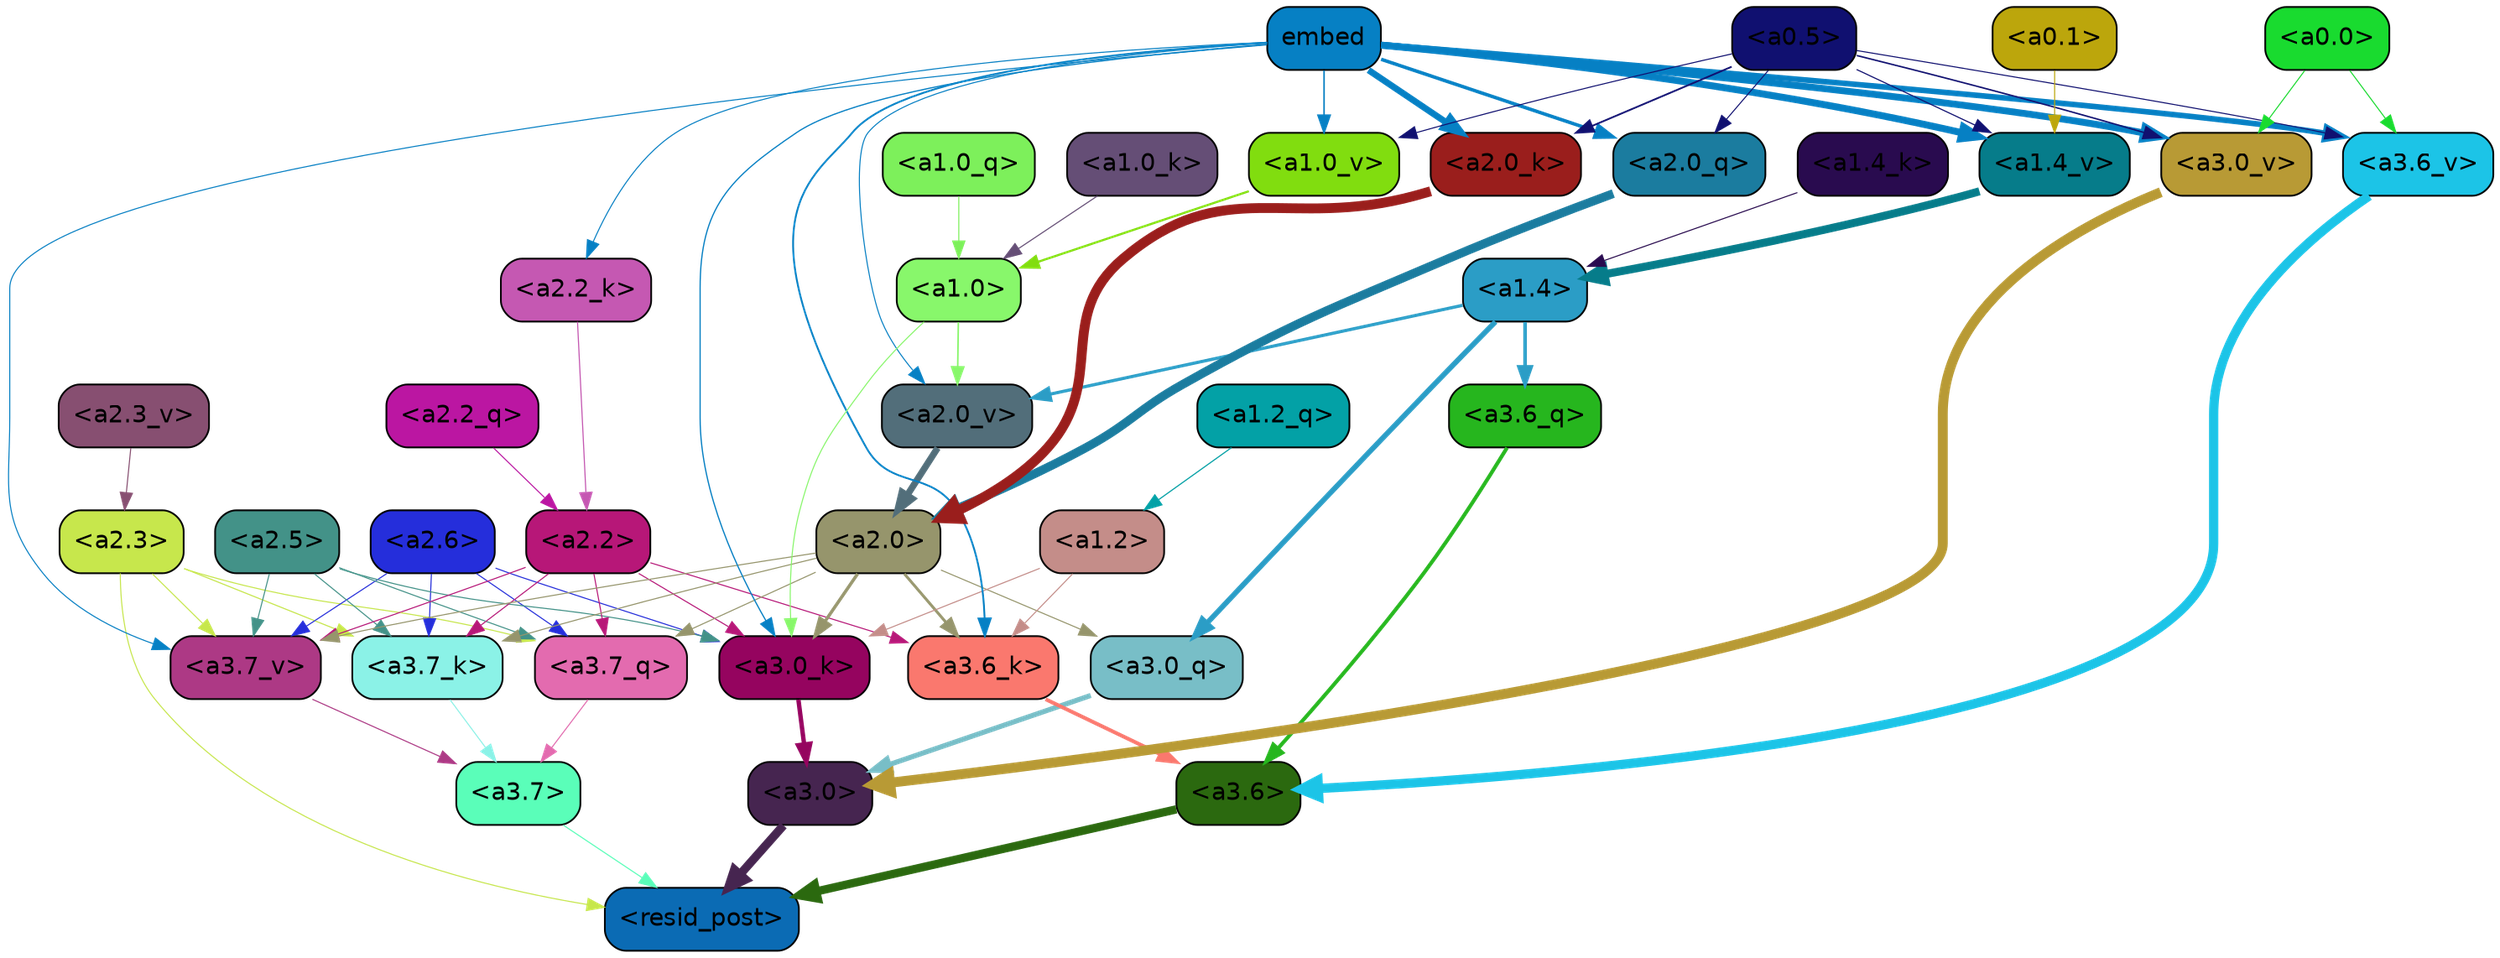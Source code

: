 strict digraph "" {
	graph [bgcolor=transparent,
		layout=dot,
		overlap=false,
		splines=true
	];
	"<a3.7>"	[color=black,
		fillcolor="#5afeb9",
		fontname=Helvetica,
		shape=box,
		style="filled, rounded"];
	"<resid_post>"	[color=black,
		fillcolor="#0b6bb4",
		fontname=Helvetica,
		shape=box,
		style="filled, rounded"];
	"<a3.7>" -> "<resid_post>"	[color="#5afeb9",
		penwidth=0.6];
	"<a3.6>"	[color=black,
		fillcolor="#2b690f",
		fontname=Helvetica,
		shape=box,
		style="filled, rounded"];
	"<a3.6>" -> "<resid_post>"	[color="#2b690f",
		penwidth=4.751592040061951];
	"<a3.0>"	[color=black,
		fillcolor="#462550",
		fontname=Helvetica,
		shape=box,
		style="filled, rounded"];
	"<a3.0>" -> "<resid_post>"	[color="#462550",
		penwidth=4.904066681861877];
	"<a2.3>"	[color=black,
		fillcolor="#c7e74c",
		fontname=Helvetica,
		shape=box,
		style="filled, rounded"];
	"<a2.3>" -> "<resid_post>"	[color="#c7e74c",
		penwidth=0.6];
	"<a3.7_q>"	[color=black,
		fillcolor="#e36baf",
		fontname=Helvetica,
		shape=box,
		style="filled, rounded"];
	"<a2.3>" -> "<a3.7_q>"	[color="#c7e74c",
		penwidth=0.6];
	"<a3.7_k>"	[color=black,
		fillcolor="#8bf2e7",
		fontname=Helvetica,
		shape=box,
		style="filled, rounded"];
	"<a2.3>" -> "<a3.7_k>"	[color="#c7e74c",
		penwidth=0.6];
	"<a3.7_v>"	[color=black,
		fillcolor="#ad3985",
		fontname=Helvetica,
		shape=box,
		style="filled, rounded"];
	"<a2.3>" -> "<a3.7_v>"	[color="#c7e74c",
		penwidth=0.6];
	"<a3.7_q>" -> "<a3.7>"	[color="#e36baf",
		penwidth=0.6];
	"<a3.6_q>"	[color=black,
		fillcolor="#26b61e",
		fontname=Helvetica,
		shape=box,
		style="filled, rounded"];
	"<a3.6_q>" -> "<a3.6>"	[color="#26b61e",
		penwidth=2.160832464694977];
	"<a3.0_q>"	[color=black,
		fillcolor="#78bec7",
		fontname=Helvetica,
		shape=box,
		style="filled, rounded"];
	"<a3.0_q>" -> "<a3.0>"	[color="#78bec7",
		penwidth=2.870753765106201];
	"<a3.7_k>" -> "<a3.7>"	[color="#8bf2e7",
		penwidth=0.6];
	"<a3.6_k>"	[color=black,
		fillcolor="#fa786e",
		fontname=Helvetica,
		shape=box,
		style="filled, rounded"];
	"<a3.6_k>" -> "<a3.6>"	[color="#fa786e",
		penwidth=2.13908451795578];
	"<a3.0_k>"	[color=black,
		fillcolor="#95045f",
		fontname=Helvetica,
		shape=box,
		style="filled, rounded"];
	"<a3.0_k>" -> "<a3.0>"	[color="#95045f",
		penwidth=2.520303964614868];
	"<a3.7_v>" -> "<a3.7>"	[color="#ad3985",
		penwidth=0.6];
	"<a3.6_v>"	[color=black,
		fillcolor="#1cc4e7",
		fontname=Helvetica,
		shape=box,
		style="filled, rounded"];
	"<a3.6_v>" -> "<a3.6>"	[color="#1cc4e7",
		penwidth=5.297133803367615];
	"<a3.0_v>"	[color=black,
		fillcolor="#b89a35",
		fontname=Helvetica,
		shape=box,
		style="filled, rounded"];
	"<a3.0_v>" -> "<a3.0>"	[color="#b89a35",
		penwidth=5.680712580680847];
	"<a2.6>"	[color=black,
		fillcolor="#252edb",
		fontname=Helvetica,
		shape=box,
		style="filled, rounded"];
	"<a2.6>" -> "<a3.7_q>"	[color="#252edb",
		penwidth=0.6];
	"<a2.6>" -> "<a3.7_k>"	[color="#252edb",
		penwidth=0.6];
	"<a2.6>" -> "<a3.0_k>"	[color="#252edb",
		penwidth=0.6];
	"<a2.6>" -> "<a3.7_v>"	[color="#252edb",
		penwidth=0.6];
	"<a2.5>"	[color=black,
		fillcolor="#439288",
		fontname=Helvetica,
		shape=box,
		style="filled, rounded"];
	"<a2.5>" -> "<a3.7_q>"	[color="#439288",
		penwidth=0.6];
	"<a2.5>" -> "<a3.7_k>"	[color="#439288",
		penwidth=0.6];
	"<a2.5>" -> "<a3.0_k>"	[color="#439288",
		penwidth=0.6];
	"<a2.5>" -> "<a3.7_v>"	[color="#439288",
		penwidth=0.6];
	"<a2.2>"	[color=black,
		fillcolor="#b71778",
		fontname=Helvetica,
		shape=box,
		style="filled, rounded"];
	"<a2.2>" -> "<a3.7_q>"	[color="#b71778",
		penwidth=0.6];
	"<a2.2>" -> "<a3.7_k>"	[color="#b71778",
		penwidth=0.6];
	"<a2.2>" -> "<a3.6_k>"	[color="#b71778",
		penwidth=0.6];
	"<a2.2>" -> "<a3.0_k>"	[color="#b71778",
		penwidth=0.6];
	"<a2.2>" -> "<a3.7_v>"	[color="#b71778",
		penwidth=0.6];
	"<a2.0>"	[color=black,
		fillcolor="#96956c",
		fontname=Helvetica,
		shape=box,
		style="filled, rounded"];
	"<a2.0>" -> "<a3.7_q>"	[color="#96956c",
		penwidth=0.6];
	"<a2.0>" -> "<a3.0_q>"	[color="#96956c",
		penwidth=0.6];
	"<a2.0>" -> "<a3.7_k>"	[color="#96956c",
		penwidth=0.6];
	"<a2.0>" -> "<a3.6_k>"	[color="#96956c",
		penwidth=1.5897698998451233];
	"<a2.0>" -> "<a3.0_k>"	[color="#96956c",
		penwidth=1.8405593037605286];
	"<a2.0>" -> "<a3.7_v>"	[color="#96956c",
		penwidth=0.6];
	"<a1.4>"	[color=black,
		fillcolor="#2b9dc6",
		fontname=Helvetica,
		shape=box,
		style="filled, rounded"];
	"<a1.4>" -> "<a3.6_q>"	[color="#2b9dc6",
		penwidth=2.0260728895664215];
	"<a1.4>" -> "<a3.0_q>"	[color="#2b9dc6",
		penwidth=3.0185627341270447];
	"<a2.0_v>"	[color=black,
		fillcolor="#526e7a",
		fontname=Helvetica,
		shape=box,
		style="filled, rounded"];
	"<a1.4>" -> "<a2.0_v>"	[color="#2b9dc6",
		penwidth=1.7970525026321411];
	"<a1.2>"	[color=black,
		fillcolor="#c48d89",
		fontname=Helvetica,
		shape=box,
		style="filled, rounded"];
	"<a1.2>" -> "<a3.6_k>"	[color="#c48d89",
		penwidth=0.6];
	"<a1.2>" -> "<a3.0_k>"	[color="#c48d89",
		penwidth=0.6];
	embed	[color=black,
		fillcolor="#0680c4",
		fontname=Helvetica,
		shape=box,
		style="filled, rounded"];
	embed -> "<a3.6_k>"	[color="#0680c4",
		penwidth=1.046662151813507];
	embed -> "<a3.0_k>"	[color="#0680c4",
		penwidth=0.6995279788970947];
	embed -> "<a3.7_v>"	[color="#0680c4",
		penwidth=0.6];
	embed -> "<a3.6_v>"	[color="#0680c4",
		penwidth=3.1840110421180725];
	embed -> "<a3.0_v>"	[color="#0680c4",
		penwidth=3.9005755856633186];
	"<a2.0_q>"	[color=black,
		fillcolor="#1b7c9f",
		fontname=Helvetica,
		shape=box,
		style="filled, rounded"];
	embed -> "<a2.0_q>"	[color="#0680c4",
		penwidth=1.9669389724731445];
	"<a2.2_k>"	[color=black,
		fillcolor="#c558b2",
		fontname=Helvetica,
		shape=box,
		style="filled, rounded"];
	embed -> "<a2.2_k>"	[color="#0680c4",
		penwidth=0.6];
	"<a2.0_k>"	[color=black,
		fillcolor="#9a1e1c",
		fontname=Helvetica,
		shape=box,
		style="filled, rounded"];
	embed -> "<a2.0_k>"	[color="#0680c4",
		penwidth=3.6898754835128784];
	embed -> "<a2.0_v>"	[color="#0680c4",
		penwidth=0.6];
	"<a1.4_v>"	[color=black,
		fillcolor="#067c8a",
		fontname=Helvetica,
		shape=box,
		style="filled, rounded"];
	embed -> "<a1.4_v>"	[color="#0680c4",
		penwidth=3.992354243993759];
	"<a1.0_v>"	[color=black,
		fillcolor="#81dd0f",
		fontname=Helvetica,
		shape=box,
		style="filled, rounded"];
	embed -> "<a1.0_v>"	[color="#0680c4",
		penwidth=0.8768336176872253];
	"<a1.0>"	[color=black,
		fillcolor="#88f76b",
		fontname=Helvetica,
		shape=box,
		style="filled, rounded"];
	"<a1.0>" -> "<a3.0_k>"	[color="#88f76b",
		penwidth=0.6];
	"<a1.0>" -> "<a2.0_v>"	[color="#88f76b",
		penwidth=0.8836666345596313];
	"<a0.5>"	[color=black,
		fillcolor="#101070",
		fontname=Helvetica,
		shape=box,
		style="filled, rounded"];
	"<a0.5>" -> "<a3.6_v>"	[color="#101070",
		penwidth=0.6];
	"<a0.5>" -> "<a3.0_v>"	[color="#101070",
		penwidth=0.8493617177009583];
	"<a0.5>" -> "<a2.0_q>"	[color="#101070",
		penwidth=0.6];
	"<a0.5>" -> "<a2.0_k>"	[color="#101070",
		penwidth=0.9942188858985901];
	"<a0.5>" -> "<a1.4_v>"	[color="#101070",
		penwidth=0.6379710733890533];
	"<a0.5>" -> "<a1.0_v>"	[color="#101070",
		penwidth=0.6];
	"<a0.0>"	[color=black,
		fillcolor="#19db2f",
		fontname=Helvetica,
		shape=box,
		style="filled, rounded"];
	"<a0.0>" -> "<a3.6_v>"	[color="#19db2f",
		penwidth=0.6];
	"<a0.0>" -> "<a3.0_v>"	[color="#19db2f",
		penwidth=0.6];
	"<a2.2_q>"	[color=black,
		fillcolor="#bb16a2",
		fontname=Helvetica,
		shape=box,
		style="filled, rounded"];
	"<a2.2_q>" -> "<a2.2>"	[color="#bb16a2",
		penwidth=0.6];
	"<a2.0_q>" -> "<a2.0>"	[color="#1b7c9f",
		penwidth=5.0040658712387085];
	"<a2.2_k>" -> "<a2.2>"	[color="#c558b2",
		penwidth=0.6304321400821209];
	"<a2.0_k>" -> "<a2.0>"	[color="#9a1e1c",
		penwidth=5.6445024609565735];
	"<a2.3_v>"	[color=black,
		fillcolor="#874f71",
		fontname=Helvetica,
		shape=box,
		style="filled, rounded"];
	"<a2.3_v>" -> "<a2.3>"	[color="#874f71",
		penwidth=0.6];
	"<a2.0_v>" -> "<a2.0>"	[color="#526e7a",
		penwidth=3.781584322452545];
	"<a1.2_q>"	[color=black,
		fillcolor="#03a1a6",
		fontname=Helvetica,
		shape=box,
		style="filled, rounded"];
	"<a1.2_q>" -> "<a1.2>"	[color="#03a1a6",
		penwidth=0.6481351256370544];
	"<a1.0_q>"	[color=black,
		fillcolor="#7df05b",
		fontname=Helvetica,
		shape=box,
		style="filled, rounded"];
	"<a1.0_q>" -> "<a1.0>"	[color="#7df05b",
		penwidth=0.6];
	"<a1.4_k>"	[color=black,
		fillcolor="#290b4f",
		fontname=Helvetica,
		shape=box,
		style="filled, rounded"];
	"<a1.4_k>" -> "<a1.4>"	[color="#290b4f",
		penwidth=0.6];
	"<a1.0_k>"	[color=black,
		fillcolor="#654e76",
		fontname=Helvetica,
		shape=box,
		style="filled, rounded"];
	"<a1.0_k>" -> "<a1.0>"	[color="#654e76",
		penwidth=0.6];
	"<a1.4_v>" -> "<a1.4>"	[color="#067c8a",
		penwidth=4.602061748504639];
	"<a1.0_v>" -> "<a1.0>"	[color="#81dd0f",
		penwidth=1.227757602930069];
	"<a0.1>"	[color=black,
		fillcolor="#bca60c",
		fontname=Helvetica,
		shape=box,
		style="filled, rounded"];
	"<a0.1>" -> "<a1.4_v>"	[color="#bca60c",
		penwidth=0.6];
}
